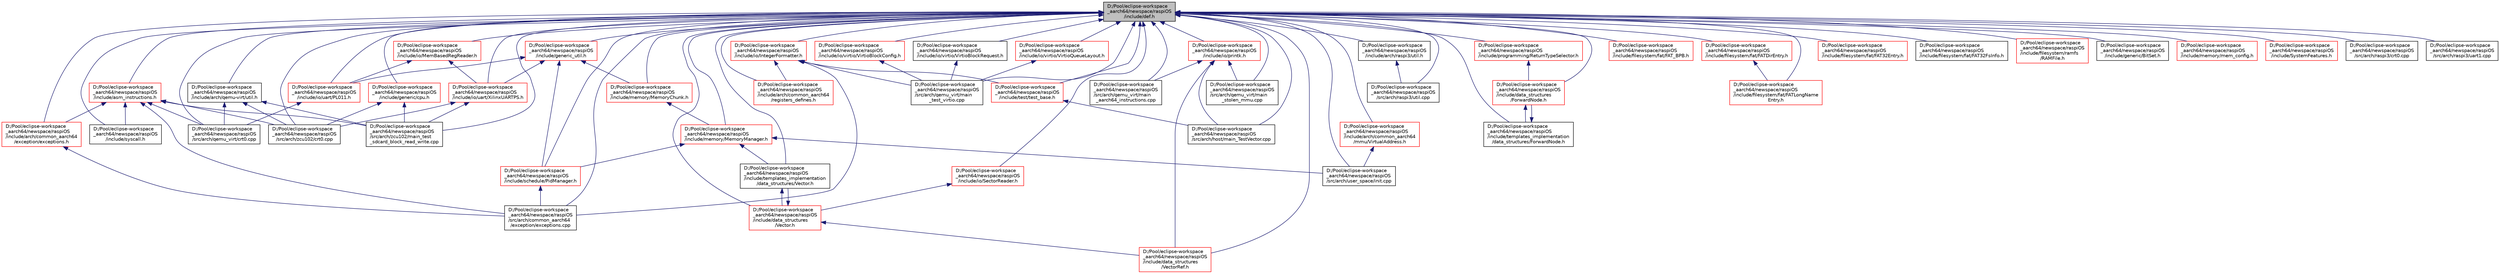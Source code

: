 digraph "D:/Pool/eclipse-workspace_aarch64/newspace/raspiOS/include/def.h"
{
  edge [fontname="Helvetica",fontsize="10",labelfontname="Helvetica",labelfontsize="10"];
  node [fontname="Helvetica",fontsize="10",shape=record];
  Node790 [label="D:/Pool/eclipse-workspace\l_aarch64/newspace/raspiOS\l/include/def.h",height=0.2,width=0.4,color="black", fillcolor="grey75", style="filled", fontcolor="black"];
  Node790 -> Node791 [dir="back",color="midnightblue",fontsize="10",style="solid",fontname="Helvetica"];
  Node791 [label="D:/Pool/eclipse-workspace\l_aarch64/newspace/raspiOS\l/include/arch/common_aarch64\l/exception/exceptions.h",height=0.2,width=0.4,color="red", fillcolor="white", style="filled",URL="$d4/d03/exceptions_8h.html"];
  Node791 -> Node793 [dir="back",color="midnightblue",fontsize="10",style="solid",fontname="Helvetica"];
  Node793 [label="D:/Pool/eclipse-workspace\l_aarch64/newspace/raspiOS\l/src/arch/common_aarch64\l/exception/exceptions.cpp",height=0.2,width=0.4,color="black", fillcolor="white", style="filled",URL="$dd/d12/exceptions_8cpp.html"];
  Node790 -> Node801 [dir="back",color="midnightblue",fontsize="10",style="solid",fontname="Helvetica"];
  Node801 [label="D:/Pool/eclipse-workspace\l_aarch64/newspace/raspiOS\l/include/asm_instructions.h",height=0.2,width=0.4,color="red", fillcolor="white", style="filled",URL="$d8/d2f/asm__instructions_8h.html"];
  Node801 -> Node791 [dir="back",color="midnightblue",fontsize="10",style="solid",fontname="Helvetica"];
  Node801 -> Node802 [dir="back",color="midnightblue",fontsize="10",style="solid",fontname="Helvetica"];
  Node802 [label="D:/Pool/eclipse-workspace\l_aarch64/newspace/raspiOS\l/include/syscall.h",height=0.2,width=0.4,color="black", fillcolor="white", style="filled",URL="$de/ddf/syscall_8h.html"];
  Node801 -> Node793 [dir="back",color="midnightblue",fontsize="10",style="solid",fontname="Helvetica"];
  Node801 -> Node803 [dir="back",color="midnightblue",fontsize="10",style="solid",fontname="Helvetica"];
  Node803 [label="D:/Pool/eclipse-workspace\l_aarch64/newspace/raspiOS\l/src/arch/qemu_virt/crt0.cpp",height=0.2,width=0.4,color="black", fillcolor="white", style="filled",URL="$d9/dfe/qemu__virt_2crt0_8cpp.html"];
  Node801 -> Node809 [dir="back",color="midnightblue",fontsize="10",style="solid",fontname="Helvetica"];
  Node809 [label="D:/Pool/eclipse-workspace\l_aarch64/newspace/raspiOS\l/src/arch/zcu102/crt0.cpp",height=0.2,width=0.4,color="black", fillcolor="white", style="filled",URL="$d4/d12/zcu102_2crt0_8cpp.html"];
  Node801 -> Node810 [dir="back",color="midnightblue",fontsize="10",style="solid",fontname="Helvetica"];
  Node810 [label="D:/Pool/eclipse-workspace\l_aarch64/newspace/raspiOS\l/src/arch/zcu102/main_test\l_sdcard_block_read_write.cpp",height=0.2,width=0.4,color="black", fillcolor="white", style="filled",URL="$db/d43/main__test__sdcard__block__read__write_8cpp.html"];
  Node790 -> Node814 [dir="back",color="midnightblue",fontsize="10",style="solid",fontname="Helvetica"];
  Node814 [label="D:/Pool/eclipse-workspace\l_aarch64/newspace/raspiOS\l/include/arch/common_aarch64\l/registers_defines.h",height=0.2,width=0.4,color="red", fillcolor="white", style="filled",URL="$d1/dbd/registers__defines_8h.html"];
  Node790 -> Node829 [dir="back",color="midnightblue",fontsize="10",style="solid",fontname="Helvetica"];
  Node829 [label="D:/Pool/eclipse-workspace\l_aarch64/newspace/raspiOS\l/include/io/IntegerFormatter.h",height=0.2,width=0.4,color="red", fillcolor="white", style="filled",URL="$d5/d7b/io_2_integer_formatter_8h.html"];
  Node829 -> Node814 [dir="back",color="midnightblue",fontsize="10",style="solid",fontname="Helvetica"];
  Node829 -> Node834 [dir="back",color="midnightblue",fontsize="10",style="solid",fontname="Helvetica"];
  Node834 [label="D:/Pool/eclipse-workspace\l_aarch64/newspace/raspiOS\l/include/test/test_base.h",height=0.2,width=0.4,color="red", fillcolor="white", style="filled",URL="$dc/d74/test__base_8h.html"];
  Node834 -> Node839 [dir="back",color="midnightblue",fontsize="10",style="solid",fontname="Helvetica"];
  Node839 [label="D:/Pool/eclipse-workspace\l_aarch64/newspace/raspiOS\l/src/arch/host/main_TestVector.cpp",height=0.2,width=0.4,color="black", fillcolor="white", style="filled",URL="$d5/d46/main___test_vector_8cpp.html"];
  Node829 -> Node793 [dir="back",color="midnightblue",fontsize="10",style="solid",fontname="Helvetica"];
  Node829 -> Node844 [dir="back",color="midnightblue",fontsize="10",style="solid",fontname="Helvetica"];
  Node844 [label="D:/Pool/eclipse-workspace\l_aarch64/newspace/raspiOS\l/src/arch/qemu_virt/main\l_test_virtio.cpp",height=0.2,width=0.4,color="black", fillcolor="white", style="filled",URL="$d0/d67/main__test__virtio_8cpp.html"];
  Node790 -> Node850 [dir="back",color="midnightblue",fontsize="10",style="solid",fontname="Helvetica"];
  Node850 [label="D:/Pool/eclipse-workspace\l_aarch64/newspace/raspiOS\l/include/io/printk.h",height=0.2,width=0.4,color="red", fillcolor="white", style="filled",URL="$dd/d17/io_2printk_8h.html"];
  Node850 -> Node867 [dir="back",color="midnightblue",fontsize="10",style="solid",fontname="Helvetica"];
  Node867 [label="D:/Pool/eclipse-workspace\l_aarch64/newspace/raspiOS\l/include/data_structures\l/VectorRef.h",height=0.2,width=0.4,color="red", fillcolor="white", style="filled",URL="$da/d95/data__structures_2_vector_ref_8h.html"];
  Node850 -> Node839 [dir="back",color="midnightblue",fontsize="10",style="solid",fontname="Helvetica"];
  Node850 -> Node823 [dir="back",color="midnightblue",fontsize="10",style="solid",fontname="Helvetica"];
  Node823 [label="D:/Pool/eclipse-workspace\l_aarch64/newspace/raspiOS\l/src/arch/qemu_virt/main\l_aarch64_instructions.cpp",height=0.2,width=0.4,color="black", fillcolor="white", style="filled",URL="$d3/d1d/main__aarch64__instructions_8cpp.html"];
  Node850 -> Node886 [dir="back",color="midnightblue",fontsize="10",style="solid",fontname="Helvetica"];
  Node886 [label="D:/Pool/eclipse-workspace\l_aarch64/newspace/raspiOS\l/src/arch/qemu_virt/main\l_stolen_mmu.cpp",height=0.2,width=0.4,color="black", fillcolor="white", style="filled",URL="$db/dc9/main__stolen__mmu_8cpp.html"];
  Node790 -> Node891 [dir="back",color="midnightblue",fontsize="10",style="solid",fontname="Helvetica"];
  Node891 [label="D:/Pool/eclipse-workspace\l_aarch64/newspace/raspiOS\l/include/generic_util.h",height=0.2,width=0.4,color="red", fillcolor="white", style="filled",URL="$d6/d93/generic__util_8h.html"];
  Node891 -> Node892 [dir="back",color="midnightblue",fontsize="10",style="solid",fontname="Helvetica"];
  Node892 [label="D:/Pool/eclipse-workspace\l_aarch64/newspace/raspiOS\l/include/memory/MemoryChunk.h",height=0.2,width=0.4,color="red", fillcolor="white", style="filled",URL="$d9/df6/_memory_chunk_8h.html"];
  Node892 -> Node893 [dir="back",color="midnightblue",fontsize="10",style="solid",fontname="Helvetica"];
  Node893 [label="D:/Pool/eclipse-workspace\l_aarch64/newspace/raspiOS\l/include/memory/MemoryManager.h",height=0.2,width=0.4,color="red", fillcolor="white", style="filled",URL="$d6/d76/memory_2_memory_manager_8h.html"];
  Node893 -> Node866 [dir="back",color="midnightblue",fontsize="10",style="solid",fontname="Helvetica"];
  Node866 [label="D:/Pool/eclipse-workspace\l_aarch64/newspace/raspiOS\l/include/templates_implementation\l/data_structures/Vector.h",height=0.2,width=0.4,color="black", fillcolor="white", style="filled",URL="$d6/d5d/templates__implementation_2data__structures_2_vector_8h.html"];
  Node866 -> Node852 [dir="back",color="midnightblue",fontsize="10",style="solid",fontname="Helvetica"];
  Node852 [label="D:/Pool/eclipse-workspace\l_aarch64/newspace/raspiOS\l/include/data_structures\l/Vector.h",height=0.2,width=0.4,color="red", fillcolor="white", style="filled",URL="$d0/d70/data__structures_2_vector_8h.html"];
  Node852 -> Node866 [dir="back",color="midnightblue",fontsize="10",style="solid",fontname="Helvetica"];
  Node852 -> Node867 [dir="back",color="midnightblue",fontsize="10",style="solid",fontname="Helvetica"];
  Node893 -> Node898 [dir="back",color="midnightblue",fontsize="10",style="solid",fontname="Helvetica"];
  Node898 [label="D:/Pool/eclipse-workspace\l_aarch64/newspace/raspiOS\l/include/schedule/PidManager.h",height=0.2,width=0.4,color="red", fillcolor="white", style="filled",URL="$d4/d92/_pid_manager_8h.html"];
  Node898 -> Node793 [dir="back",color="midnightblue",fontsize="10",style="solid",fontname="Helvetica"];
  Node893 -> Node820 [dir="back",color="midnightblue",fontsize="10",style="solid",fontname="Helvetica"];
  Node820 [label="D:/Pool/eclipse-workspace\l_aarch64/newspace/raspiOS\l/src/arch/user_space/init.cpp",height=0.2,width=0.4,color="black", fillcolor="white", style="filled",URL="$d0/dc9/init_8cpp.html"];
  Node891 -> Node903 [dir="back",color="midnightblue",fontsize="10",style="solid",fontname="Helvetica"];
  Node903 [label="D:/Pool/eclipse-workspace\l_aarch64/newspace/raspiOS\l/include/io/uart/PL011.h",height=0.2,width=0.4,color="red", fillcolor="white", style="filled",URL="$d1/dd1/_p_l011_8h.html"];
  Node903 -> Node803 [dir="back",color="midnightblue",fontsize="10",style="solid",fontname="Helvetica"];
  Node891 -> Node908 [dir="back",color="midnightblue",fontsize="10",style="solid",fontname="Helvetica"];
  Node908 [label="D:/Pool/eclipse-workspace\l_aarch64/newspace/raspiOS\l/include/io/uart/XilinxUARTPS.h",height=0.2,width=0.4,color="red", fillcolor="white", style="filled",URL="$de/df7/_xilinx_u_a_r_t_p_s_8h.html"];
  Node908 -> Node809 [dir="back",color="midnightblue",fontsize="10",style="solid",fontname="Helvetica"];
  Node908 -> Node810 [dir="back",color="midnightblue",fontsize="10",style="solid",fontname="Helvetica"];
  Node891 -> Node898 [dir="back",color="midnightblue",fontsize="10",style="solid",fontname="Helvetica"];
  Node790 -> Node914 [dir="back",color="midnightblue",fontsize="10",style="solid",fontname="Helvetica"];
  Node914 [label="D:/Pool/eclipse-workspace\l_aarch64/newspace/raspiOS\l/include/arch/common_aarch64\l/mmu/VirtualAddress.h",height=0.2,width=0.4,color="red", fillcolor="white", style="filled",URL="$d9/d6d/_virtual_address_8h.html"];
  Node914 -> Node820 [dir="back",color="midnightblue",fontsize="10",style="solid",fontname="Helvetica"];
  Node790 -> Node915 [dir="back",color="midnightblue",fontsize="10",style="solid",fontname="Helvetica"];
  Node915 [label="D:/Pool/eclipse-workspace\l_aarch64/newspace/raspiOS\l/include/arch/qemu-virt/util.h",height=0.2,width=0.4,color="black", fillcolor="white", style="filled",URL="$d8/d1c/qemu-virt_2util_8h.html"];
  Node915 -> Node803 [dir="back",color="midnightblue",fontsize="10",style="solid",fontname="Helvetica"];
  Node915 -> Node809 [dir="back",color="midnightblue",fontsize="10",style="solid",fontname="Helvetica"];
  Node915 -> Node810 [dir="back",color="midnightblue",fontsize="10",style="solid",fontname="Helvetica"];
  Node790 -> Node916 [dir="back",color="midnightblue",fontsize="10",style="solid",fontname="Helvetica"];
  Node916 [label="D:/Pool/eclipse-workspace\l_aarch64/newspace/raspiOS\l/include/arch/raspi3/util.h",height=0.2,width=0.4,color="black", fillcolor="white", style="filled",URL="$d2/d34/raspi3_2util_8h.html"];
  Node916 -> Node917 [dir="back",color="midnightblue",fontsize="10",style="solid",fontname="Helvetica"];
  Node917 [label="D:/Pool/eclipse-workspace\l_aarch64/newspace/raspiOS\l/src/arch/raspi3/util.cpp",height=0.2,width=0.4,color="black", fillcolor="white", style="filled",URL="$df/d2d/util_8cpp.html"];
  Node790 -> Node918 [dir="back",color="midnightblue",fontsize="10",style="solid",fontname="Helvetica"];
  Node918 [label="D:/Pool/eclipse-workspace\l_aarch64/newspace/raspiOS\l/include/programming/ReturnTypeSelector.h",height=0.2,width=0.4,color="red", fillcolor="white", style="filled",URL="$d3/d90/_return_type_selector_8h.html"];
  Node918 -> Node924 [dir="back",color="midnightblue",fontsize="10",style="solid",fontname="Helvetica"];
  Node924 [label="D:/Pool/eclipse-workspace\l_aarch64/newspace/raspiOS\l/include/data_structures\l/ForwardNode.h",height=0.2,width=0.4,color="red", fillcolor="white", style="filled",URL="$d7/d32/data__structures_2_forward_node_8h.html"];
  Node924 -> Node925 [dir="back",color="midnightblue",fontsize="10",style="solid",fontname="Helvetica"];
  Node925 [label="D:/Pool/eclipse-workspace\l_aarch64/newspace/raspiOS\l/include/templates_implementation\l/data_structures/ForwardNode.h",height=0.2,width=0.4,color="black", fillcolor="white", style="filled",URL="$df/dbc/templates__implementation_2data__structures_2_forward_node_8h.html"];
  Node925 -> Node924 [dir="back",color="midnightblue",fontsize="10",style="solid",fontname="Helvetica"];
  Node790 -> Node924 [dir="back",color="midnightblue",fontsize="10",style="solid",fontname="Helvetica"];
  Node790 -> Node925 [dir="back",color="midnightblue",fontsize="10",style="solid",fontname="Helvetica"];
  Node790 -> Node893 [dir="back",color="midnightblue",fontsize="10",style="solid",fontname="Helvetica"];
  Node790 -> Node892 [dir="back",color="midnightblue",fontsize="10",style="solid",fontname="Helvetica"];
  Node790 -> Node852 [dir="back",color="midnightblue",fontsize="10",style="solid",fontname="Helvetica"];
  Node790 -> Node926 [dir="back",color="midnightblue",fontsize="10",style="solid",fontname="Helvetica"];
  Node926 [label="D:/Pool/eclipse-workspace\l_aarch64/newspace/raspiOS\l/include/io/SectorReader.h",height=0.2,width=0.4,color="red", fillcolor="white", style="filled",URL="$db/d73/_sector_reader_8h.html"];
  Node926 -> Node852 [dir="back",color="midnightblue",fontsize="10",style="solid",fontname="Helvetica"];
  Node790 -> Node866 [dir="back",color="midnightblue",fontsize="10",style="solid",fontname="Helvetica"];
  Node790 -> Node867 [dir="back",color="midnightblue",fontsize="10",style="solid",fontname="Helvetica"];
  Node790 -> Node929 [dir="back",color="midnightblue",fontsize="10",style="solid",fontname="Helvetica"];
  Node929 [label="D:/Pool/eclipse-workspace\l_aarch64/newspace/raspiOS\l/include/filesystem/fat/FAT_BPB.h",height=0.2,width=0.4,color="red", fillcolor="white", style="filled",URL="$d9/dab/_f_a_t___b_p_b_8h.html"];
  Node790 -> Node855 [dir="back",color="midnightblue",fontsize="10",style="solid",fontname="Helvetica"];
  Node855 [label="D:/Pool/eclipse-workspace\l_aarch64/newspace/raspiOS\l/include/filesystem/fat/FATDirEntry.h",height=0.2,width=0.4,color="red", fillcolor="white", style="filled",URL="$d9/de5/_f_a_t_dir_entry_8h.html"];
  Node855 -> Node858 [dir="back",color="midnightblue",fontsize="10",style="solid",fontname="Helvetica"];
  Node858 [label="D:/Pool/eclipse-workspace\l_aarch64/newspace/raspiOS\l/include/filesystem/fat/FATLongName\lEntry.h",height=0.2,width=0.4,color="red", fillcolor="white", style="filled",URL="$da/d0d/_f_a_t_long_name_entry_8h.html"];
  Node790 -> Node858 [dir="back",color="midnightblue",fontsize="10",style="solid",fontname="Helvetica"];
  Node790 -> Node935 [dir="back",color="midnightblue",fontsize="10",style="solid",fontname="Helvetica"];
  Node935 [label="D:/Pool/eclipse-workspace\l_aarch64/newspace/raspiOS\l/include/filesystem/fat/FAT32Entry.h",height=0.2,width=0.4,color="red", fillcolor="white", style="filled",URL="$d0/db9/_f_a_t32_entry_8h.html"];
  Node790 -> Node937 [dir="back",color="midnightblue",fontsize="10",style="solid",fontname="Helvetica"];
  Node937 [label="D:/Pool/eclipse-workspace\l_aarch64/newspace/raspiOS\l/include/filesystem/fat/FAT32FsInfo.h",height=0.2,width=0.4,color="black", fillcolor="white", style="filled",URL="$d1/d5d/_f_a_t32_fs_info_8h.html"];
  Node790 -> Node864 [dir="back",color="midnightblue",fontsize="10",style="solid",fontname="Helvetica"];
  Node864 [label="D:/Pool/eclipse-workspace\l_aarch64/newspace/raspiOS\l/include/filesystem/ramfs\l/RAMFile.h",height=0.2,width=0.4,color="red", fillcolor="white", style="filled",URL="$d0/de0/_r_a_m_file_8h.html"];
  Node790 -> Node938 [dir="back",color="midnightblue",fontsize="10",style="solid",fontname="Helvetica"];
  Node938 [label="D:/Pool/eclipse-workspace\l_aarch64/newspace/raspiOS\l/include/generic/BitSet.h",height=0.2,width=0.4,color="black", fillcolor="white", style="filled",URL="$d3/d19/_bit_set_8h.html"];
  Node790 -> Node939 [dir="back",color="midnightblue",fontsize="10",style="solid",fontname="Helvetica"];
  Node939 [label="D:/Pool/eclipse-workspace\l_aarch64/newspace/raspiOS\l/include/generic/cpu.h",height=0.2,width=0.4,color="red", fillcolor="white", style="filled",URL="$dc/da7/cpu_8h.html"];
  Node939 -> Node809 [dir="back",color="midnightblue",fontsize="10",style="solid",fontname="Helvetica"];
  Node939 -> Node810 [dir="back",color="midnightblue",fontsize="10",style="solid",fontname="Helvetica"];
  Node790 -> Node903 [dir="back",color="midnightblue",fontsize="10",style="solid",fontname="Helvetica"];
  Node790 -> Node940 [dir="back",color="midnightblue",fontsize="10",style="solid",fontname="Helvetica"];
  Node940 [label="D:/Pool/eclipse-workspace\l_aarch64/newspace/raspiOS\l/include/io/MemBasedRegReader.h",height=0.2,width=0.4,color="red", fillcolor="white", style="filled",URL="$da/d46/_mem_based_reg_reader_8h.html"];
  Node940 -> Node903 [dir="back",color="midnightblue",fontsize="10",style="solid",fontname="Helvetica"];
  Node940 -> Node908 [dir="back",color="midnightblue",fontsize="10",style="solid",fontname="Helvetica"];
  Node790 -> Node908 [dir="back",color="midnightblue",fontsize="10",style="solid",fontname="Helvetica"];
  Node790 -> Node878 [dir="back",color="midnightblue",fontsize="10",style="solid",fontname="Helvetica"];
  Node878 [label="D:/Pool/eclipse-workspace\l_aarch64/newspace/raspiOS\l/include/io/virtio/VirtioBlockConfig.h",height=0.2,width=0.4,color="red", fillcolor="white", style="filled",URL="$d8/d89/_virtio_block_config_8h.html"];
  Node878 -> Node844 [dir="back",color="midnightblue",fontsize="10",style="solid",fontname="Helvetica"];
  Node790 -> Node943 [dir="back",color="midnightblue",fontsize="10",style="solid",fontname="Helvetica"];
  Node943 [label="D:/Pool/eclipse-workspace\l_aarch64/newspace/raspiOS\l/include/io/virtio/VirtioBlockRequest.h",height=0.2,width=0.4,color="black", fillcolor="white", style="filled",URL="$d2/d32/_virtio_block_request_8h.html"];
  Node943 -> Node844 [dir="back",color="midnightblue",fontsize="10",style="solid",fontname="Helvetica"];
  Node790 -> Node944 [dir="back",color="midnightblue",fontsize="10",style="solid",fontname="Helvetica"];
  Node944 [label="D:/Pool/eclipse-workspace\l_aarch64/newspace/raspiOS\l/include/io/virtio/VirtioQueueLayout.h",height=0.2,width=0.4,color="red", fillcolor="white", style="filled",URL="$dc/d78/_virtio_queue_layout_8h.html"];
  Node944 -> Node844 [dir="back",color="midnightblue",fontsize="10",style="solid",fontname="Helvetica"];
  Node790 -> Node945 [dir="back",color="midnightblue",fontsize="10",style="solid",fontname="Helvetica"];
  Node945 [label="D:/Pool/eclipse-workspace\l_aarch64/newspace/raspiOS\l/include/memory/mem_config.h",height=0.2,width=0.4,color="red", fillcolor="white", style="filled",URL="$d8/d18/mem__config_8h.html"];
  Node790 -> Node898 [dir="back",color="midnightblue",fontsize="10",style="solid",fontname="Helvetica"];
  Node790 -> Node802 [dir="back",color="midnightblue",fontsize="10",style="solid",fontname="Helvetica"];
  Node790 -> Node821 [dir="back",color="midnightblue",fontsize="10",style="solid",fontname="Helvetica"];
  Node821 [label="D:/Pool/eclipse-workspace\l_aarch64/newspace/raspiOS\l/include/SystemFeatures.h",height=0.2,width=0.4,color="red", fillcolor="white", style="filled",URL="$dc/d74/_system_features_8h.html"];
  Node790 -> Node834 [dir="back",color="midnightblue",fontsize="10",style="solid",fontname="Helvetica"];
  Node790 -> Node793 [dir="back",color="midnightblue",fontsize="10",style="solid",fontname="Helvetica"];
  Node790 -> Node839 [dir="back",color="midnightblue",fontsize="10",style="solid",fontname="Helvetica"];
  Node790 -> Node803 [dir="back",color="midnightblue",fontsize="10",style="solid",fontname="Helvetica"];
  Node790 -> Node823 [dir="back",color="midnightblue",fontsize="10",style="solid",fontname="Helvetica"];
  Node790 -> Node886 [dir="back",color="midnightblue",fontsize="10",style="solid",fontname="Helvetica"];
  Node790 -> Node844 [dir="back",color="midnightblue",fontsize="10",style="solid",fontname="Helvetica"];
  Node790 -> Node946 [dir="back",color="midnightblue",fontsize="10",style="solid",fontname="Helvetica"];
  Node946 [label="D:/Pool/eclipse-workspace\l_aarch64/newspace/raspiOS\l/src/arch/raspi3/crt0.cpp",height=0.2,width=0.4,color="black", fillcolor="white", style="filled",URL="$d1/df1/raspi3_2crt0_8cpp.html"];
  Node790 -> Node947 [dir="back",color="midnightblue",fontsize="10",style="solid",fontname="Helvetica"];
  Node947 [label="D:/Pool/eclipse-workspace\l_aarch64/newspace/raspiOS\l/src/arch/raspi3/uart1.cpp",height=0.2,width=0.4,color="black", fillcolor="white", style="filled",URL="$de/ddf/uart1_8cpp.html"];
  Node790 -> Node917 [dir="back",color="midnightblue",fontsize="10",style="solid",fontname="Helvetica"];
  Node790 -> Node820 [dir="back",color="midnightblue",fontsize="10",style="solid",fontname="Helvetica"];
  Node790 -> Node809 [dir="back",color="midnightblue",fontsize="10",style="solid",fontname="Helvetica"];
  Node790 -> Node810 [dir="back",color="midnightblue",fontsize="10",style="solid",fontname="Helvetica"];
}
